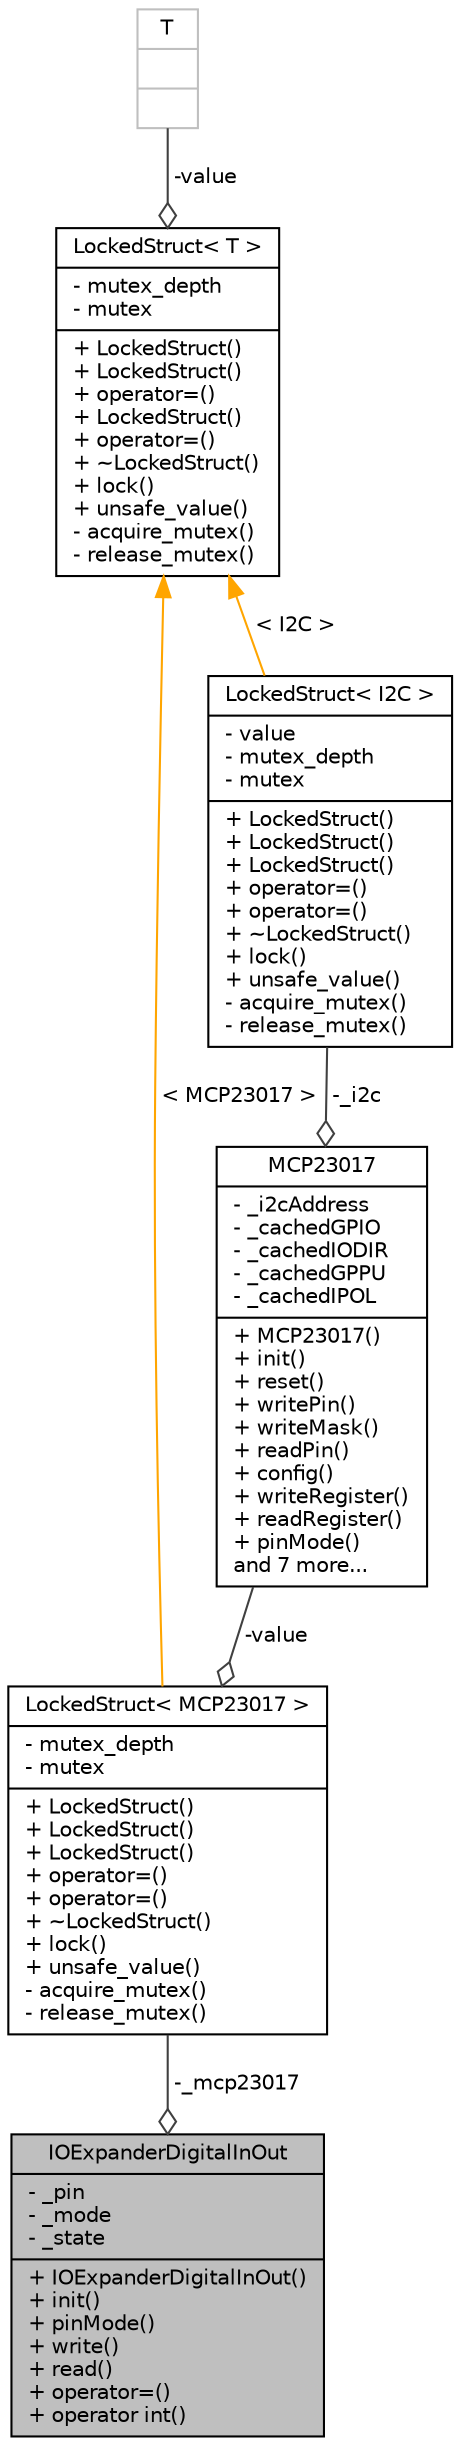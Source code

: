 digraph "IOExpanderDigitalInOut"
{
  edge [fontname="Helvetica",fontsize="10",labelfontname="Helvetica",labelfontsize="10"];
  node [fontname="Helvetica",fontsize="10",shape=record];
  Node1 [label="{IOExpanderDigitalInOut\n|- _pin\l- _mode\l- _state\l|+ IOExpanderDigitalInOut()\l+ init()\l+ pinMode()\l+ write()\l+ read()\l+ operator=()\l+ operator int()\l}",height=0.2,width=0.4,color="black", fillcolor="grey75", style="filled", fontcolor="black"];
  Node2 -> Node1 [color="grey25",fontsize="10",style="solid",label=" -_mcp23017" ,arrowhead="odiamond",fontname="Helvetica"];
  Node2 [label="{LockedStruct\< MCP23017 \>\n|- mutex_depth\l- mutex\l|+ LockedStruct()\l+ LockedStruct()\l+ LockedStruct()\l+ operator=()\l+ operator=()\l+ ~LockedStruct()\l+ lock()\l+ unsafe_value()\l- acquire_mutex()\l- release_mutex()\l}",height=0.2,width=0.4,color="black", fillcolor="white", style="filled",URL="$struct_locked_struct.html"];
  Node3 -> Node2 [color="grey25",fontsize="10",style="solid",label=" -value" ,arrowhead="odiamond",fontname="Helvetica"];
  Node3 [label="{MCP23017\n|- _i2cAddress\l- _cachedGPIO\l- _cachedIODIR\l- _cachedGPPU\l- _cachedIPOL\l|+ MCP23017()\l+ init()\l+ reset()\l+ writePin()\l+ writeMask()\l+ readPin()\l+ config()\l+ writeRegister()\l+ readRegister()\l+ pinMode()\land 7 more...\l}",height=0.2,width=0.4,color="black", fillcolor="white", style="filled",URL="$class_m_c_p23017.html",tooltip="Allow access to an I2C-connected MCP23017 16-bit I/O extender chip. "];
  Node4 -> Node3 [color="grey25",fontsize="10",style="solid",label=" -_i2c" ,arrowhead="odiamond",fontname="Helvetica"];
  Node4 [label="{LockedStruct\< I2C \>\n|- value\l- mutex_depth\l- mutex\l|+ LockedStruct()\l+ LockedStruct()\l+ LockedStruct()\l+ operator=()\l+ operator=()\l+ ~LockedStruct()\l+ lock()\l+ unsafe_value()\l- acquire_mutex()\l- release_mutex()\l}",height=0.2,width=0.4,color="black", fillcolor="white", style="filled",URL="$struct_locked_struct.html"];
  Node5 -> Node4 [dir="back",color="orange",fontsize="10",style="solid",label=" \< I2C \>" ,fontname="Helvetica"];
  Node5 [label="{LockedStruct\< T \>\n|- mutex_depth\l- mutex\l|+ LockedStruct()\l+ LockedStruct()\l+ operator=()\l+ LockedStruct()\l+ operator=()\l+ ~LockedStruct()\l+ lock()\l+ unsafe_value()\l- acquire_mutex()\l- release_mutex()\l}",height=0.2,width=0.4,color="black", fillcolor="white", style="filled",URL="$struct_locked_struct.html",tooltip="A locked-struct abstraction. "];
  Node6 -> Node5 [color="grey25",fontsize="10",style="solid",label=" -value" ,arrowhead="odiamond",fontname="Helvetica"];
  Node6 [label="{T\n||}",height=0.2,width=0.4,color="grey75", fillcolor="white", style="filled"];
  Node5 -> Node2 [dir="back",color="orange",fontsize="10",style="solid",label=" \< MCP23017 \>" ,fontname="Helvetica"];
}
